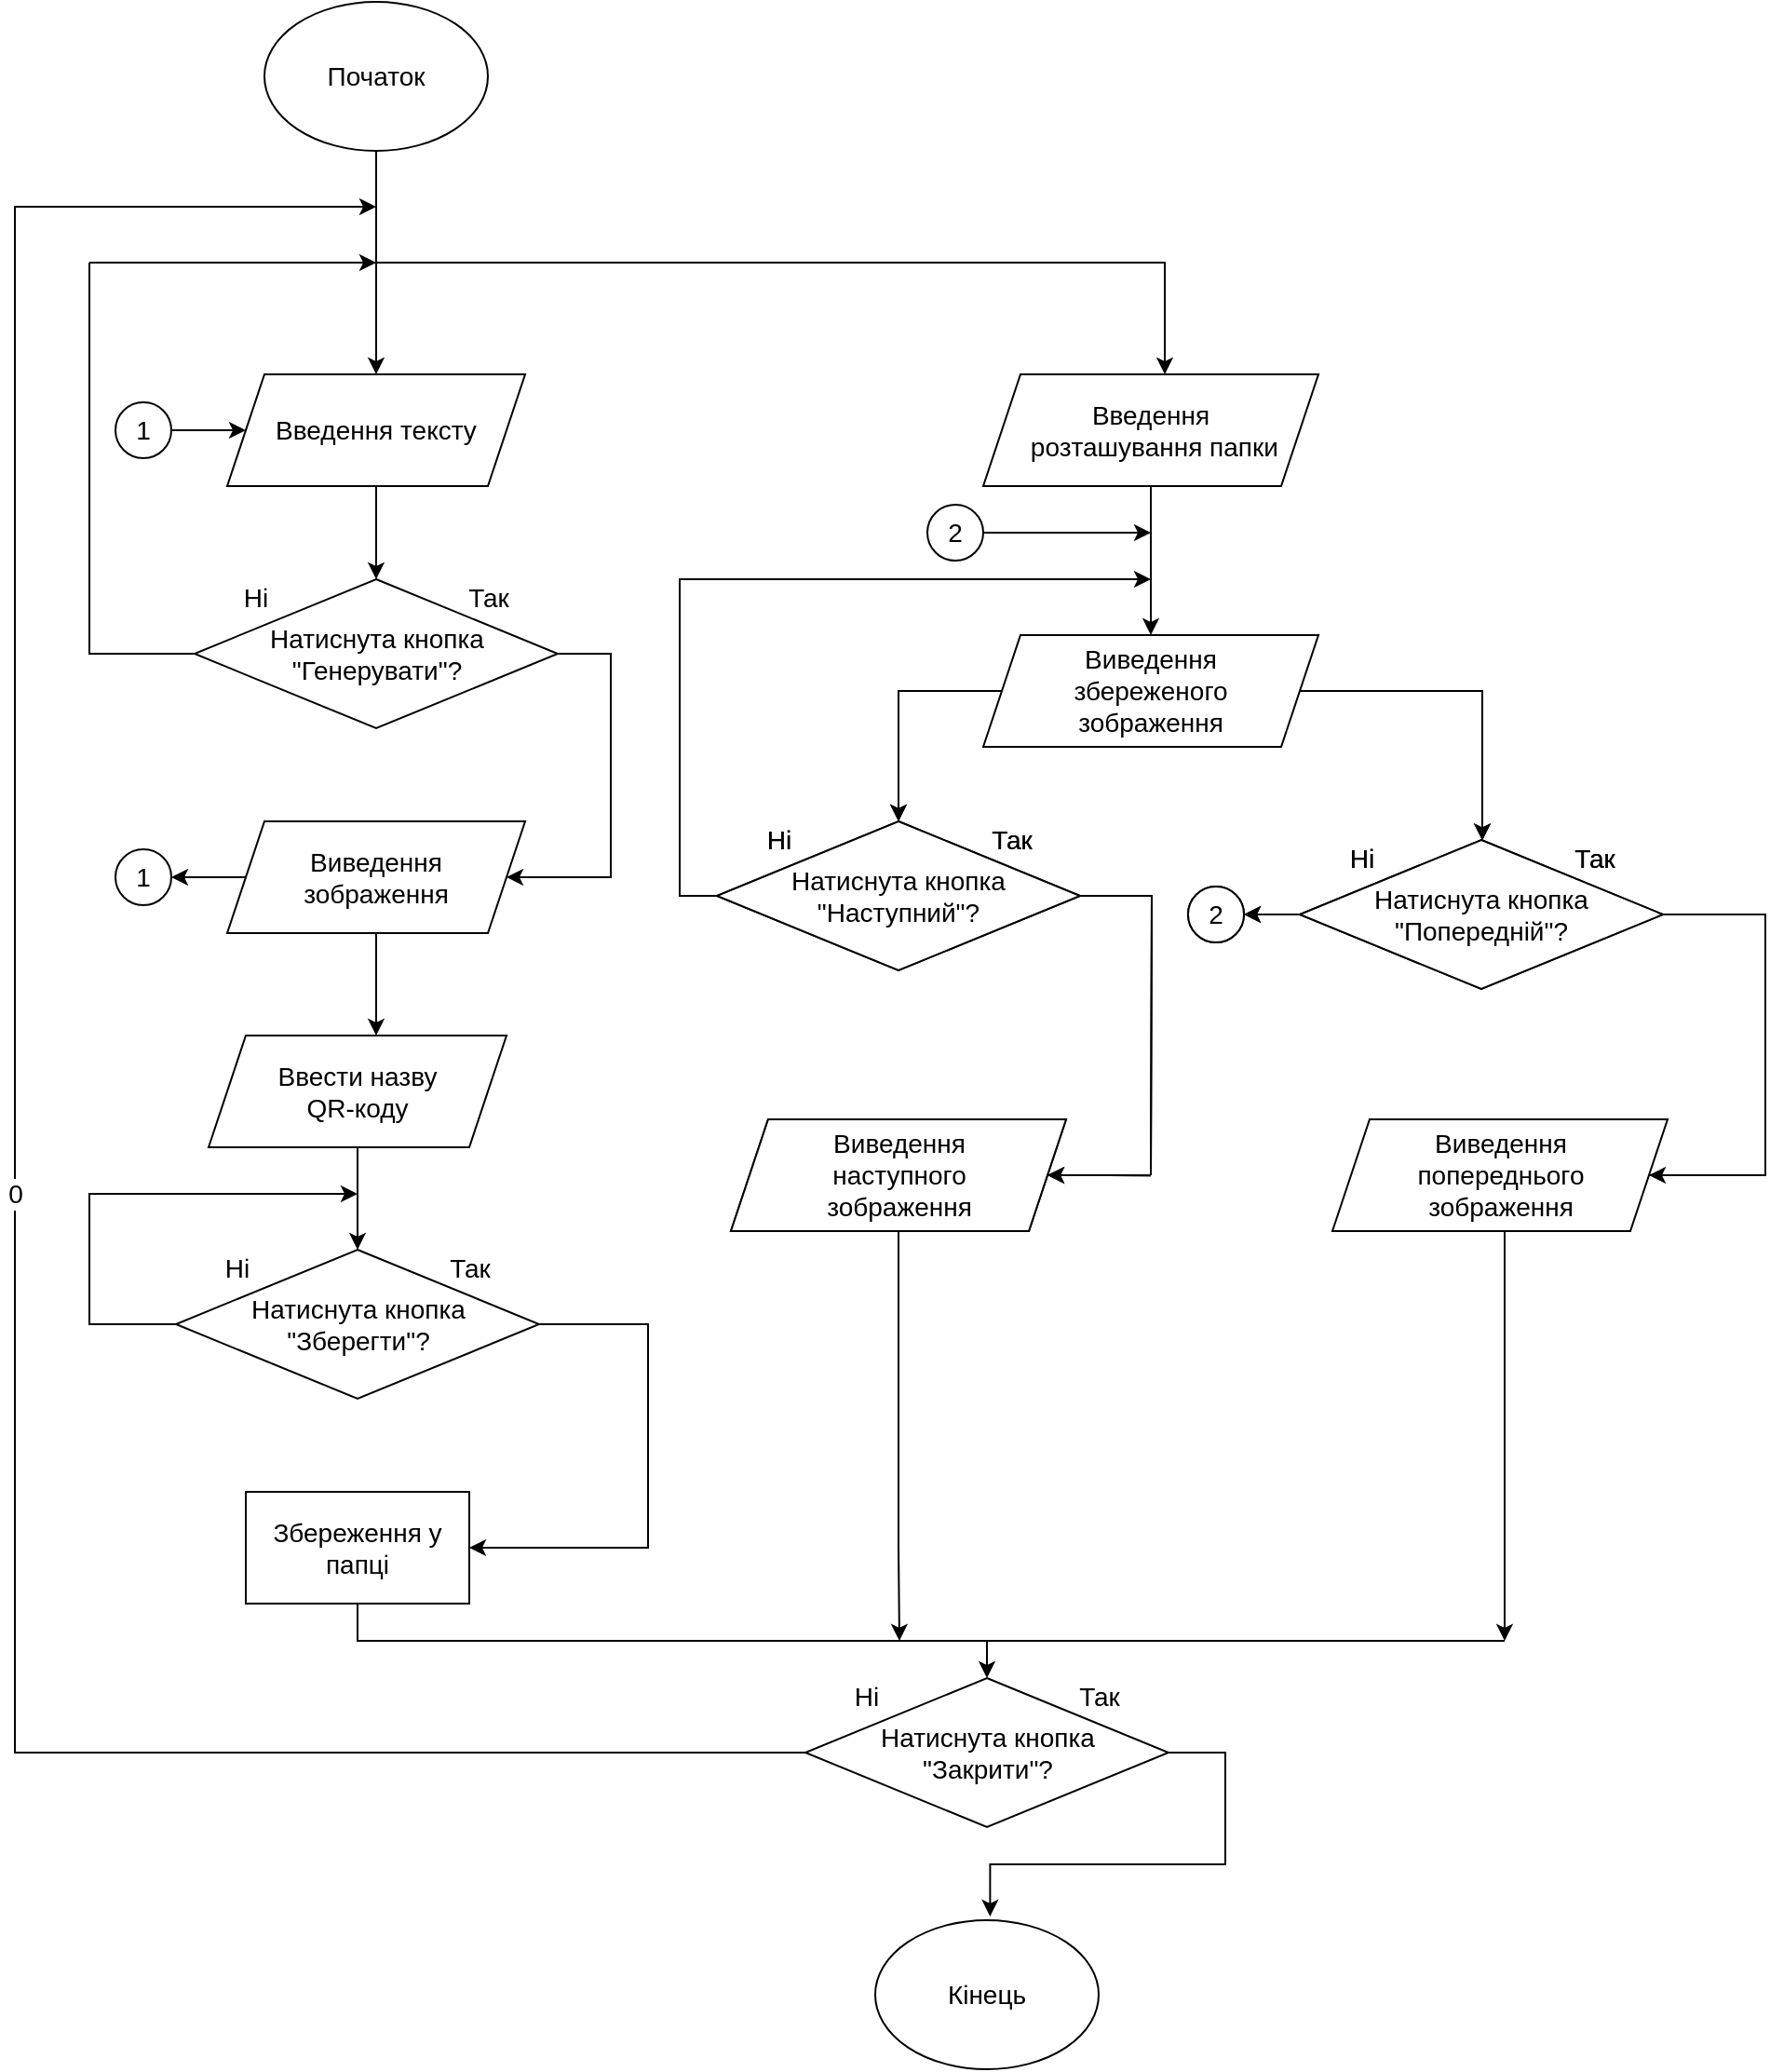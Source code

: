 <mxfile version="15.8.6" type="github"><diagram id="hU1Zv7-Bz2MTQpzP4Ex5" name="Page-1"><mxGraphModel dx="1038" dy="536" grid="1" gridSize="10" guides="1" tooltips="1" connect="1" arrows="1" fold="1" page="1" pageScale="1" pageWidth="827" pageHeight="1169" math="0" shadow="0"><root><mxCell id="0"/><mxCell id="1" parent="0"/><mxCell id="Akjq83SQpNdJjL44vHVt-81" style="edgeStyle=orthogonalEdgeStyle;rounded=0;orthogonalLoop=1;jettySize=auto;html=1;entryX=0.5;entryY=0;entryDx=0;entryDy=0;fontSize=14;startArrow=none;startFill=0;endArrow=classic;endFill=1;" edge="1" parent="1" source="Akjq83SQpNdJjL44vHVt-1" target="Akjq83SQpNdJjL44vHVt-2"><mxGeometry relative="1" as="geometry"/></mxCell><mxCell id="Akjq83SQpNdJjL44vHVt-1" value="&lt;font style=&quot;font-size: 14px&quot;&gt;Початок&lt;/font&gt;" style="ellipse;whiteSpace=wrap;html=1;" vertex="1" parent="1"><mxGeometry x="214" y="40" width="120" height="80" as="geometry"/></mxCell><mxCell id="Akjq83SQpNdJjL44vHVt-9" value="" style="edgeStyle=orthogonalEdgeStyle;rounded=0;orthogonalLoop=1;jettySize=auto;html=1;fontSize=14;" edge="1" parent="1" source="Akjq83SQpNdJjL44vHVt-2" target="Akjq83SQpNdJjL44vHVt-6"><mxGeometry relative="1" as="geometry"/></mxCell><mxCell id="Akjq83SQpNdJjL44vHVt-2" value="Введення тексту" style="shape=parallelogram;perimeter=parallelogramPerimeter;whiteSpace=wrap;html=1;fixedSize=1;fontSize=14;" vertex="1" parent="1"><mxGeometry x="194" y="240" width="160" height="60" as="geometry"/></mxCell><mxCell id="Akjq83SQpNdJjL44vHVt-29" style="edgeStyle=orthogonalEdgeStyle;rounded=0;orthogonalLoop=1;jettySize=auto;html=1;fontSize=14;startArrow=none;startFill=0;endArrow=none;endFill=0;" edge="1" parent="1" source="Akjq83SQpNdJjL44vHVt-6"><mxGeometry relative="1" as="geometry"><mxPoint x="394" y="390" as="targetPoint"/></mxGeometry></mxCell><mxCell id="Akjq83SQpNdJjL44vHVt-30" style="edgeStyle=orthogonalEdgeStyle;rounded=0;orthogonalLoop=1;jettySize=auto;html=1;exitX=0;exitY=0.5;exitDx=0;exitDy=0;fontSize=14;startArrow=none;startFill=0;endArrow=none;endFill=0;" edge="1" parent="1" source="Akjq83SQpNdJjL44vHVt-6"><mxGeometry relative="1" as="geometry"><mxPoint x="120" y="180" as="targetPoint"/><Array as="points"><mxPoint x="120" y="390"/><mxPoint x="120" y="180"/></Array></mxGeometry></mxCell><mxCell id="Akjq83SQpNdJjL44vHVt-6" value="&lt;div&gt;Натиснута кнопка &lt;br&gt;&lt;/div&gt;&lt;div&gt;&quot;Генерувати&quot;?&lt;/div&gt;" style="rhombus;whiteSpace=wrap;html=1;fontSize=14;" vertex="1" parent="1"><mxGeometry x="176.5" y="350" width="195" height="80" as="geometry"/></mxCell><mxCell id="Akjq83SQpNdJjL44vHVt-7" value="Так" style="text;html=1;align=center;verticalAlign=middle;resizable=0;points=[];autosize=1;strokeColor=none;fillColor=none;fontSize=14;" vertex="1" parent="1"><mxGeometry x="314" y="350" width="40" height="20" as="geometry"/></mxCell><mxCell id="Akjq83SQpNdJjL44vHVt-8" value="Ні" style="text;html=1;align=center;verticalAlign=middle;resizable=0;points=[];autosize=1;strokeColor=none;fillColor=none;fontSize=14;" vertex="1" parent="1"><mxGeometry x="194" y="350" width="30" height="20" as="geometry"/></mxCell><mxCell id="Akjq83SQpNdJjL44vHVt-40" value="" style="edgeStyle=orthogonalEdgeStyle;rounded=0;orthogonalLoop=1;jettySize=auto;html=1;fontSize=14;startArrow=none;startFill=0;endArrow=classic;endFill=1;" edge="1" parent="1" source="Akjq83SQpNdJjL44vHVt-18" target="Akjq83SQpNdJjL44vHVt-2"><mxGeometry relative="1" as="geometry"/></mxCell><mxCell id="Akjq83SQpNdJjL44vHVt-18" value="1" style="ellipse;whiteSpace=wrap;html=1;aspect=fixed;fontSize=14;" vertex="1" parent="1"><mxGeometry x="134" y="255" width="30" height="30" as="geometry"/></mxCell><mxCell id="Akjq83SQpNdJjL44vHVt-31" value="" style="edgeStyle=orthogonalEdgeStyle;rounded=0;orthogonalLoop=1;jettySize=auto;html=1;fontSize=14;startArrow=none;startFill=0;endArrow=classic;endFill=1;" edge="1" parent="1"><mxGeometry relative="1" as="geometry"><mxPoint x="120" y="180" as="sourcePoint"/><mxPoint x="274" y="180" as="targetPoint"/><Array as="points"><mxPoint x="274" y="180"/></Array></mxGeometry></mxCell><mxCell id="Akjq83SQpNdJjL44vHVt-28" style="rounded=0;orthogonalLoop=1;jettySize=auto;html=1;fontSize=14;startArrow=classic;startFill=1;endArrow=none;endFill=0;edgeStyle=orthogonalEdgeStyle;" edge="1" parent="1" source="Akjq83SQpNdJjL44vHVt-24"><mxGeometry relative="1" as="geometry"><mxPoint x="394" y="390" as="targetPoint"/><Array as="points"><mxPoint x="400" y="510"/><mxPoint x="400" y="390"/></Array></mxGeometry></mxCell><mxCell id="Akjq83SQpNdJjL44vHVt-34" value="" style="edgeStyle=orthogonalEdgeStyle;rounded=0;orthogonalLoop=1;jettySize=auto;html=1;fontSize=14;startArrow=none;startFill=0;endArrow=classic;endFill=1;" edge="1" parent="1" source="Akjq83SQpNdJjL44vHVt-24"><mxGeometry relative="1" as="geometry"><mxPoint x="274" y="595.0" as="targetPoint"/></mxGeometry></mxCell><mxCell id="Akjq83SQpNdJjL44vHVt-44" value="" style="edgeStyle=orthogonalEdgeStyle;rounded=0;orthogonalLoop=1;jettySize=auto;html=1;fontSize=14;startArrow=none;startFill=0;endArrow=classic;endFill=1;" edge="1" parent="1" source="Akjq83SQpNdJjL44vHVt-24" target="Akjq83SQpNdJjL44vHVt-43"><mxGeometry relative="1" as="geometry"/></mxCell><mxCell id="Akjq83SQpNdJjL44vHVt-24" value="&lt;div&gt;Виведення &lt;br&gt;&lt;/div&gt;&lt;div&gt;зображення&lt;/div&gt;" style="shape=parallelogram;perimeter=parallelogramPerimeter;whiteSpace=wrap;html=1;fixedSize=1;fontSize=14;" vertex="1" parent="1"><mxGeometry x="194" y="480" width="160" height="60" as="geometry"/></mxCell><mxCell id="Akjq83SQpNdJjL44vHVt-48" value="" style="edgeStyle=orthogonalEdgeStyle;rounded=0;orthogonalLoop=1;jettySize=auto;html=1;fontSize=14;startArrow=none;startFill=0;endArrow=classic;endFill=1;" edge="1" parent="1" source="Akjq83SQpNdJjL44vHVt-37" target="Akjq83SQpNdJjL44vHVt-45"><mxGeometry relative="1" as="geometry"/></mxCell><mxCell id="Akjq83SQpNdJjL44vHVt-37" value="&lt;div&gt;Ввести назву &lt;br&gt;&lt;/div&gt;&lt;div&gt;QR-коду&lt;/div&gt;" style="shape=parallelogram;perimeter=parallelogramPerimeter;whiteSpace=wrap;html=1;fixedSize=1;fontSize=14;" vertex="1" parent="1"><mxGeometry x="184" y="595" width="160" height="60" as="geometry"/></mxCell><mxCell id="Akjq83SQpNdJjL44vHVt-43" value="1" style="ellipse;whiteSpace=wrap;html=1;aspect=fixed;fontSize=14;" vertex="1" parent="1"><mxGeometry x="134" y="495" width="30" height="30" as="geometry"/></mxCell><mxCell id="Akjq83SQpNdJjL44vHVt-49" style="edgeStyle=orthogonalEdgeStyle;rounded=0;orthogonalLoop=1;jettySize=auto;html=1;exitX=0;exitY=0.5;exitDx=0;exitDy=0;fontSize=14;startArrow=none;startFill=0;endArrow=classic;endFill=1;" edge="1" parent="1" source="Akjq83SQpNdJjL44vHVt-45"><mxGeometry relative="1" as="geometry"><mxPoint x="264" y="680" as="targetPoint"/><Array as="points"><mxPoint x="120" y="750"/><mxPoint x="120" y="680"/></Array></mxGeometry></mxCell><mxCell id="Akjq83SQpNdJjL44vHVt-52" style="edgeStyle=orthogonalEdgeStyle;rounded=0;orthogonalLoop=1;jettySize=auto;html=1;fontSize=14;startArrow=none;startFill=0;endArrow=classic;endFill=1;entryX=1;entryY=0.5;entryDx=0;entryDy=0;exitX=1;exitY=0.5;exitDx=0;exitDy=0;" edge="1" parent="1" source="Akjq83SQpNdJjL44vHVt-45" target="Akjq83SQpNdJjL44vHVt-50"><mxGeometry relative="1" as="geometry"><mxPoint x="390" y="880" as="targetPoint"/><Array as="points"><mxPoint x="420" y="750"/><mxPoint x="420" y="870"/></Array></mxGeometry></mxCell><mxCell id="Akjq83SQpNdJjL44vHVt-45" value="&lt;div&gt;Натиснута кнопка &lt;br&gt;&lt;/div&gt;&lt;div&gt;&quot;Зберегти&quot;?&lt;/div&gt;" style="rhombus;whiteSpace=wrap;html=1;fontSize=14;" vertex="1" parent="1"><mxGeometry x="166.5" y="710" width="195" height="80" as="geometry"/></mxCell><mxCell id="Akjq83SQpNdJjL44vHVt-46" value="Так" style="text;html=1;align=center;verticalAlign=middle;resizable=0;points=[];autosize=1;strokeColor=none;fillColor=none;fontSize=14;" vertex="1" parent="1"><mxGeometry x="304" y="710" width="40" height="20" as="geometry"/></mxCell><mxCell id="Akjq83SQpNdJjL44vHVt-47" value="Ні" style="text;html=1;align=center;verticalAlign=middle;resizable=0;points=[];autosize=1;strokeColor=none;fillColor=none;fontSize=14;" vertex="1" parent="1"><mxGeometry x="184" y="710" width="30" height="20" as="geometry"/></mxCell><mxCell id="Akjq83SQpNdJjL44vHVt-130" style="edgeStyle=orthogonalEdgeStyle;rounded=0;orthogonalLoop=1;jettySize=auto;html=1;entryX=0.5;entryY=0;entryDx=0;entryDy=0;fontSize=14;startArrow=none;startFill=0;endArrow=classic;endFill=1;" edge="1" parent="1" source="Akjq83SQpNdJjL44vHVt-50" target="Akjq83SQpNdJjL44vHVt-124"><mxGeometry relative="1" as="geometry"><Array as="points"><mxPoint x="264" y="920"/><mxPoint x="602" y="920"/></Array></mxGeometry></mxCell><mxCell id="Akjq83SQpNdJjL44vHVt-50" value="Збереження у папці" style="rounded=0;whiteSpace=wrap;html=1;fontSize=14;" vertex="1" parent="1"><mxGeometry x="204" y="840" width="120" height="60" as="geometry"/></mxCell><mxCell id="Akjq83SQpNdJjL44vHVt-57" style="edgeStyle=orthogonalEdgeStyle;rounded=0;orthogonalLoop=1;jettySize=auto;html=1;fontSize=14;startArrow=classic;startFill=1;endArrow=none;endFill=0;" edge="1" parent="1"><mxGeometry relative="1" as="geometry"><mxPoint x="260" y="180" as="targetPoint"/><mxPoint x="697.5" y="240" as="sourcePoint"/><Array as="points"><mxPoint x="697.5" y="180"/></Array></mxGeometry></mxCell><mxCell id="Akjq83SQpNdJjL44vHVt-59" value="" style="edgeStyle=orthogonalEdgeStyle;rounded=0;orthogonalLoop=1;jettySize=auto;html=1;fontSize=14;startArrow=none;startFill=0;endArrow=classic;endFill=1;" edge="1" parent="1" source="Akjq83SQpNdJjL44vHVt-54" target="Akjq83SQpNdJjL44vHVt-58"><mxGeometry relative="1" as="geometry"><Array as="points"><mxPoint x="690" y="340"/><mxPoint x="690" y="340"/></Array></mxGeometry></mxCell><mxCell id="Akjq83SQpNdJjL44vHVt-54" value="Введення&lt;br&gt;&amp;nbsp;розташування папки" style="shape=parallelogram;perimeter=parallelogramPerimeter;whiteSpace=wrap;html=1;fixedSize=1;fontSize=14;" vertex="1" parent="1"><mxGeometry x="600" y="240" width="180" height="60" as="geometry"/></mxCell><mxCell id="Akjq83SQpNdJjL44vHVt-65" style="edgeStyle=orthogonalEdgeStyle;rounded=0;orthogonalLoop=1;jettySize=auto;html=1;exitX=0;exitY=0.5;exitDx=0;exitDy=0;entryX=0.5;entryY=0;entryDx=0;entryDy=0;fontSize=14;startArrow=none;startFill=0;endArrow=classic;endFill=1;" edge="1" parent="1" source="Akjq83SQpNdJjL44vHVt-58" target="Akjq83SQpNdJjL44vHVt-61"><mxGeometry relative="1" as="geometry"><Array as="points"><mxPoint x="555" y="410"/></Array></mxGeometry></mxCell><mxCell id="Akjq83SQpNdJjL44vHVt-74" style="edgeStyle=orthogonalEdgeStyle;rounded=0;orthogonalLoop=1;jettySize=auto;html=1;exitX=1;exitY=0.5;exitDx=0;exitDy=0;fontSize=14;startArrow=none;startFill=0;endArrow=classic;endFill=1;" edge="1" parent="1" source="Akjq83SQpNdJjL44vHVt-58"><mxGeometry relative="1" as="geometry"><mxPoint x="868" y="490.205" as="targetPoint"/><mxPoint x="800" y="410" as="sourcePoint"/><Array as="points"><mxPoint x="868" y="410"/></Array></mxGeometry></mxCell><mxCell id="Akjq83SQpNdJjL44vHVt-58" value="Виведення &lt;br&gt;збереженого&lt;br&gt;зображення" style="shape=parallelogram;perimeter=parallelogramPerimeter;whiteSpace=wrap;html=1;fixedSize=1;fontSize=14;" vertex="1" parent="1"><mxGeometry x="600" y="380" width="180" height="60" as="geometry"/></mxCell><mxCell id="Akjq83SQpNdJjL44vHVt-69" style="edgeStyle=orthogonalEdgeStyle;rounded=0;orthogonalLoop=1;jettySize=auto;html=1;exitX=0;exitY=0.5;exitDx=0;exitDy=0;fontSize=14;startArrow=none;startFill=0;endArrow=classic;endFill=1;" edge="1" parent="1" source="Akjq83SQpNdJjL44vHVt-61"><mxGeometry relative="1" as="geometry"><mxPoint x="690" y="350" as="targetPoint"/><Array as="points"><mxPoint x="437" y="520"/><mxPoint x="437" y="350"/></Array></mxGeometry></mxCell><mxCell id="Akjq83SQpNdJjL44vHVt-90" style="edgeStyle=orthogonalEdgeStyle;rounded=0;orthogonalLoop=1;jettySize=auto;html=1;fontSize=14;startArrow=none;startFill=0;endArrow=none;endFill=0;" edge="1" parent="1" source="Akjq83SQpNdJjL44vHVt-61"><mxGeometry relative="1" as="geometry"><mxPoint x="690" y="670" as="targetPoint"/></mxGeometry></mxCell><mxCell id="Akjq83SQpNdJjL44vHVt-61" value="&lt;div&gt;Натиснута кнопка &lt;br&gt;&lt;/div&gt;&lt;div&gt;&quot;Наступний&quot;?&lt;/div&gt;" style="rhombus;whiteSpace=wrap;html=1;fontSize=14;" vertex="1" parent="1"><mxGeometry x="457" y="480" width="195" height="80" as="geometry"/></mxCell><mxCell id="Akjq83SQpNdJjL44vHVt-62" value="Так" style="text;html=1;align=center;verticalAlign=middle;resizable=0;points=[];autosize=1;strokeColor=none;fillColor=none;fontSize=14;" vertex="1" parent="1"><mxGeometry x="594.5" y="480" width="40" height="20" as="geometry"/></mxCell><mxCell id="Akjq83SQpNdJjL44vHVt-63" value="Ні" style="text;html=1;align=center;verticalAlign=middle;resizable=0;points=[];autosize=1;strokeColor=none;fillColor=none;fontSize=14;" vertex="1" parent="1"><mxGeometry x="474.5" y="480" width="30" height="20" as="geometry"/></mxCell><mxCell id="Akjq83SQpNdJjL44vHVt-89" style="edgeStyle=orthogonalEdgeStyle;rounded=0;orthogonalLoop=1;jettySize=auto;html=1;exitX=1;exitY=0.5;exitDx=0;exitDy=0;fontSize=14;startArrow=classic;startFill=1;endArrow=none;endFill=0;" edge="1" parent="1" source="Akjq83SQpNdJjL44vHVt-82"><mxGeometry relative="1" as="geometry"><mxPoint x="690" y="670.143" as="targetPoint"/></mxGeometry></mxCell><mxCell id="Akjq83SQpNdJjL44vHVt-82" value="&lt;div&gt;Виведення&lt;/div&gt;&lt;div&gt; наступного&lt;/div&gt;зображення" style="shape=parallelogram;perimeter=parallelogramPerimeter;whiteSpace=wrap;html=1;fixedSize=1;fontSize=14;" vertex="1" parent="1"><mxGeometry x="464.5" y="640" width="180" height="60" as="geometry"/></mxCell><mxCell id="Akjq83SQpNdJjL44vHVt-86" style="edgeStyle=orthogonalEdgeStyle;rounded=0;orthogonalLoop=1;jettySize=auto;html=1;exitX=1;exitY=0.5;exitDx=0;exitDy=0;fontSize=14;startArrow=classic;startFill=1;endArrow=none;endFill=0;" edge="1" parent="1"><mxGeometry relative="1" as="geometry"><mxPoint x="970" y="670" as="targetPoint"/><mxPoint x="917.5" y="670" as="sourcePoint"/></mxGeometry></mxCell><mxCell id="Akjq83SQpNdJjL44vHVt-101" value="" style="edgeStyle=orthogonalEdgeStyle;rounded=0;orthogonalLoop=1;jettySize=auto;html=1;fontSize=14;startArrow=none;startFill=0;endArrow=classic;endFill=1;" edge="1" parent="1" source="Akjq83SQpNdJjL44vHVt-95" target="Akjq83SQpNdJjL44vHVt-100"><mxGeometry relative="1" as="geometry"/></mxCell><mxCell id="Akjq83SQpNdJjL44vHVt-95" value="&lt;div&gt;Натиснута кнопка &lt;br&gt;&lt;/div&gt;&lt;div&gt;&quot;Попередній&quot;?&lt;/div&gt;" style="rhombus;whiteSpace=wrap;html=1;fontSize=14;" vertex="1" parent="1"><mxGeometry x="770" y="490" width="195" height="80" as="geometry"/></mxCell><mxCell id="Akjq83SQpNdJjL44vHVt-96" value="Так" style="text;html=1;align=center;verticalAlign=middle;resizable=0;points=[];autosize=1;strokeColor=none;fillColor=none;fontSize=14;" vertex="1" parent="1"><mxGeometry x="907.5" y="490" width="40" height="20" as="geometry"/></mxCell><mxCell id="Akjq83SQpNdJjL44vHVt-97" value="Ні" style="text;html=1;align=center;verticalAlign=middle;resizable=0;points=[];autosize=1;strokeColor=none;fillColor=none;fontSize=14;" vertex="1" parent="1"><mxGeometry x="787.5" y="490" width="30" height="20" as="geometry"/></mxCell><mxCell id="Akjq83SQpNdJjL44vHVt-98" style="edgeStyle=orthogonalEdgeStyle;rounded=0;orthogonalLoop=1;jettySize=auto;html=1;exitX=1;exitY=0.5;exitDx=0;exitDy=0;fontSize=14;startArrow=classic;startFill=1;endArrow=none;endFill=0;" edge="1" parent="1"><mxGeometry relative="1" as="geometry"><mxPoint x="1000" y="670" as="targetPoint"/><mxPoint x="947.5" y="670" as="sourcePoint"/></mxGeometry></mxCell><mxCell id="Akjq83SQpNdJjL44vHVt-100" value="2" style="ellipse;whiteSpace=wrap;html=1;aspect=fixed;fontSize=14;" vertex="1" parent="1"><mxGeometry x="710" y="515" width="30" height="30" as="geometry"/></mxCell><mxCell id="Akjq83SQpNdJjL44vHVt-106" style="edgeStyle=orthogonalEdgeStyle;rounded=0;orthogonalLoop=1;jettySize=auto;html=1;exitX=1;exitY=0.5;exitDx=0;exitDy=0;fontSize=14;startArrow=none;startFill=0;endArrow=classic;endFill=1;" edge="1" parent="1" source="Akjq83SQpNdJjL44vHVt-102"><mxGeometry relative="1" as="geometry"><mxPoint x="690" y="325" as="targetPoint"/></mxGeometry></mxCell><mxCell id="Akjq83SQpNdJjL44vHVt-102" value="2" style="ellipse;whiteSpace=wrap;html=1;aspect=fixed;fontSize=14;" vertex="1" parent="1"><mxGeometry x="570" y="310" width="30" height="30" as="geometry"/></mxCell><mxCell id="Akjq83SQpNdJjL44vHVt-107" style="edgeStyle=orthogonalEdgeStyle;rounded=0;orthogonalLoop=1;jettySize=auto;html=1;exitX=0;exitY=0.5;exitDx=0;exitDy=0;entryX=0.5;entryY=0;entryDx=0;entryDy=0;fontSize=14;startArrow=none;startFill=0;endArrow=classic;endFill=1;" edge="1" target="Akjq83SQpNdJjL44vHVt-110" parent="1"><mxGeometry relative="1" as="geometry"><mxPoint x="610" y="410" as="sourcePoint"/><Array as="points"><mxPoint x="555" y="410"/></Array></mxGeometry></mxCell><mxCell id="Akjq83SQpNdJjL44vHVt-108" style="edgeStyle=orthogonalEdgeStyle;rounded=0;orthogonalLoop=1;jettySize=auto;html=1;exitX=1;exitY=0.5;exitDx=0;exitDy=0;fontSize=14;startArrow=none;startFill=0;endArrow=classic;endFill=1;" edge="1" parent="1"><mxGeometry relative="1" as="geometry"><mxPoint x="868" y="490.205" as="targetPoint"/><mxPoint x="770" y="410" as="sourcePoint"/><Array as="points"><mxPoint x="868" y="410"/></Array></mxGeometry></mxCell><mxCell id="Akjq83SQpNdJjL44vHVt-109" style="edgeStyle=orthogonalEdgeStyle;rounded=0;orthogonalLoop=1;jettySize=auto;html=1;fontSize=14;startArrow=none;startFill=0;endArrow=none;endFill=0;" edge="1" source="Akjq83SQpNdJjL44vHVt-110" parent="1"><mxGeometry relative="1" as="geometry"><mxPoint x="690" y="670" as="targetPoint"/></mxGeometry></mxCell><mxCell id="Akjq83SQpNdJjL44vHVt-110" value="&lt;div&gt;Натиснута кнопка &lt;br&gt;&lt;/div&gt;&lt;div&gt;&quot;Наступний&quot;?&lt;/div&gt;" style="rhombus;whiteSpace=wrap;html=1;fontSize=14;" vertex="1" parent="1"><mxGeometry x="457" y="480" width="195" height="80" as="geometry"/></mxCell><mxCell id="Akjq83SQpNdJjL44vHVt-111" value="Так" style="text;html=1;align=center;verticalAlign=middle;resizable=0;points=[];autosize=1;strokeColor=none;fillColor=none;fontSize=14;" vertex="1" parent="1"><mxGeometry x="594.5" y="480" width="40" height="20" as="geometry"/></mxCell><mxCell id="Akjq83SQpNdJjL44vHVt-112" value="Ні" style="text;html=1;align=center;verticalAlign=middle;resizable=0;points=[];autosize=1;strokeColor=none;fillColor=none;fontSize=14;" vertex="1" parent="1"><mxGeometry x="474.5" y="480" width="30" height="20" as="geometry"/></mxCell><mxCell id="Akjq83SQpNdJjL44vHVt-113" style="edgeStyle=orthogonalEdgeStyle;rounded=0;orthogonalLoop=1;jettySize=auto;html=1;exitX=1;exitY=0.5;exitDx=0;exitDy=0;fontSize=14;startArrow=classic;startFill=1;endArrow=none;endFill=0;" edge="1" source="Akjq83SQpNdJjL44vHVt-114" parent="1"><mxGeometry relative="1" as="geometry"><mxPoint x="690" y="670.143" as="targetPoint"/></mxGeometry></mxCell><mxCell id="Akjq83SQpNdJjL44vHVt-131" style="edgeStyle=orthogonalEdgeStyle;rounded=0;orthogonalLoop=1;jettySize=auto;html=1;exitX=0.5;exitY=1;exitDx=0;exitDy=0;fontSize=14;startArrow=none;startFill=0;endArrow=classic;endFill=1;" edge="1" parent="1" source="Akjq83SQpNdJjL44vHVt-114"><mxGeometry relative="1" as="geometry"><mxPoint x="555" y="920" as="targetPoint"/><Array as="points"><mxPoint x="555" y="870"/><mxPoint x="555" y="870"/><mxPoint x="555" y="920"/></Array></mxGeometry></mxCell><mxCell id="Akjq83SQpNdJjL44vHVt-114" value="&lt;div&gt;Виведення&lt;/div&gt;&lt;div&gt; наступного&lt;/div&gt;зображення" style="shape=parallelogram;perimeter=parallelogramPerimeter;whiteSpace=wrap;html=1;fixedSize=1;fontSize=14;" vertex="1" parent="1"><mxGeometry x="464.5" y="640" width="180" height="60" as="geometry"/></mxCell><mxCell id="Akjq83SQpNdJjL44vHVt-115" style="edgeStyle=orthogonalEdgeStyle;rounded=0;orthogonalLoop=1;jettySize=auto;html=1;exitX=1;exitY=0.5;exitDx=0;exitDy=0;fontSize=14;startArrow=classic;startFill=1;endArrow=none;endFill=0;" edge="1" parent="1"><mxGeometry relative="1" as="geometry"><mxPoint x="970" y="670" as="targetPoint"/><mxPoint x="917.5" y="670" as="sourcePoint"/></mxGeometry></mxCell><mxCell id="Akjq83SQpNdJjL44vHVt-116" style="edgeStyle=orthogonalEdgeStyle;rounded=0;orthogonalLoop=1;jettySize=auto;html=1;fontSize=14;startArrow=none;startFill=0;endArrow=none;endFill=0;" edge="1" source="Akjq83SQpNdJjL44vHVt-118" parent="1"><mxGeometry relative="1" as="geometry"><mxPoint x="1000" y="670" as="targetPoint"/><Array as="points"><mxPoint x="1020" y="530"/><mxPoint x="1020" y="670"/></Array></mxGeometry></mxCell><mxCell id="Akjq83SQpNdJjL44vHVt-117" value="" style="edgeStyle=orthogonalEdgeStyle;rounded=0;orthogonalLoop=1;jettySize=auto;html=1;fontSize=14;startArrow=none;startFill=0;endArrow=classic;endFill=1;" edge="1" source="Akjq83SQpNdJjL44vHVt-118" target="Akjq83SQpNdJjL44vHVt-123" parent="1"><mxGeometry relative="1" as="geometry"/></mxCell><mxCell id="Akjq83SQpNdJjL44vHVt-118" value="&lt;div&gt;Натиснута кнопка &lt;br&gt;&lt;/div&gt;&lt;div&gt;&quot;Попередній&quot;?&lt;/div&gt;" style="rhombus;whiteSpace=wrap;html=1;fontSize=14;" vertex="1" parent="1"><mxGeometry x="770" y="490" width="195" height="80" as="geometry"/></mxCell><mxCell id="Akjq83SQpNdJjL44vHVt-119" value="Так" style="text;html=1;align=center;verticalAlign=middle;resizable=0;points=[];autosize=1;strokeColor=none;fillColor=none;fontSize=14;" vertex="1" parent="1"><mxGeometry x="907.5" y="490" width="40" height="20" as="geometry"/></mxCell><mxCell id="Akjq83SQpNdJjL44vHVt-120" value="Ні" style="text;html=1;align=center;verticalAlign=middle;resizable=0;points=[];autosize=1;strokeColor=none;fillColor=none;fontSize=14;" vertex="1" parent="1"><mxGeometry x="787.5" y="490" width="30" height="20" as="geometry"/></mxCell><mxCell id="Akjq83SQpNdJjL44vHVt-121" style="edgeStyle=orthogonalEdgeStyle;rounded=0;orthogonalLoop=1;jettySize=auto;html=1;exitX=1;exitY=0.5;exitDx=0;exitDy=0;fontSize=14;startArrow=classic;startFill=1;endArrow=none;endFill=0;" edge="1" source="Akjq83SQpNdJjL44vHVt-122" parent="1"><mxGeometry relative="1" as="geometry"><mxPoint x="1000" y="670" as="targetPoint"/></mxGeometry></mxCell><mxCell id="Akjq83SQpNdJjL44vHVt-122" value="&lt;div&gt;Виведення&lt;/div&gt;&lt;div&gt; попереднього&lt;/div&gt;зображення" style="shape=parallelogram;perimeter=parallelogramPerimeter;whiteSpace=wrap;html=1;fixedSize=1;fontSize=14;" vertex="1" parent="1"><mxGeometry x="787.5" y="640" width="180" height="60" as="geometry"/></mxCell><mxCell id="Akjq83SQpNdJjL44vHVt-123" value="2" style="ellipse;whiteSpace=wrap;html=1;aspect=fixed;fontSize=14;" vertex="1" parent="1"><mxGeometry x="710" y="515" width="30" height="30" as="geometry"/></mxCell><mxCell id="Akjq83SQpNdJjL44vHVt-128" value="0" style="edgeStyle=orthogonalEdgeStyle;rounded=0;orthogonalLoop=1;jettySize=auto;html=1;exitX=0;exitY=0.5;exitDx=0;exitDy=0;fontSize=14;startArrow=none;startFill=0;endArrow=classic;endFill=1;" edge="1" parent="1" source="Akjq83SQpNdJjL44vHVt-124"><mxGeometry relative="1" as="geometry"><mxPoint x="274" y="150" as="targetPoint"/><Array as="points"><mxPoint x="80" y="960"/><mxPoint x="80" y="150"/><mxPoint x="214" y="150"/></Array></mxGeometry></mxCell><mxCell id="Akjq83SQpNdJjL44vHVt-137" style="edgeStyle=orthogonalEdgeStyle;rounded=0;orthogonalLoop=1;jettySize=auto;html=1;fontSize=14;startArrow=none;startFill=0;endArrow=classic;endFill=1;entryX=0.514;entryY=-0.025;entryDx=0;entryDy=0;entryPerimeter=0;" edge="1" parent="1" source="Akjq83SQpNdJjL44vHVt-124" target="Akjq83SQpNdJjL44vHVt-135"><mxGeometry relative="1" as="geometry"><mxPoint x="760" y="1040" as="targetPoint"/><Array as="points"><mxPoint x="730" y="980"/><mxPoint x="730" y="1040"/><mxPoint x="604" y="1040"/></Array></mxGeometry></mxCell><mxCell id="Akjq83SQpNdJjL44vHVt-124" value="&lt;div&gt;Натиснута кнопка &lt;br&gt;&lt;/div&gt;&lt;div&gt;&quot;Закрити&quot;?&lt;/div&gt;" style="rhombus;whiteSpace=wrap;html=1;fontSize=14;" vertex="1" parent="1"><mxGeometry x="504.5" y="940" width="195" height="80" as="geometry"/></mxCell><mxCell id="Akjq83SQpNdJjL44vHVt-125" value="Так" style="text;html=1;align=center;verticalAlign=middle;resizable=0;points=[];autosize=1;strokeColor=none;fillColor=none;fontSize=14;" vertex="1" parent="1"><mxGeometry x="642" y="940" width="40" height="20" as="geometry"/></mxCell><mxCell id="Akjq83SQpNdJjL44vHVt-126" value="Ні" style="text;html=1;align=center;verticalAlign=middle;resizable=0;points=[];autosize=1;strokeColor=none;fillColor=none;fontSize=14;" vertex="1" parent="1"><mxGeometry x="522" y="940" width="30" height="20" as="geometry"/></mxCell><mxCell id="Akjq83SQpNdJjL44vHVt-135" value="Кінець" style="ellipse;whiteSpace=wrap;html=1;fontSize=14;" vertex="1" parent="1"><mxGeometry x="542" y="1070" width="120" height="80" as="geometry"/></mxCell><mxCell id="Akjq83SQpNdJjL44vHVt-143" style="edgeStyle=orthogonalEdgeStyle;rounded=0;orthogonalLoop=1;jettySize=auto;html=1;entryX=0.5;entryY=1;entryDx=0;entryDy=0;fontSize=14;startArrow=classic;startFill=1;endArrow=none;endFill=0;" edge="1" parent="1" target="Akjq83SQpNdJjL44vHVt-122"><mxGeometry relative="1" as="geometry"><mxPoint x="880" y="920" as="sourcePoint"/><Array as="points"><mxPoint x="880" y="700"/></Array></mxGeometry></mxCell><mxCell id="Akjq83SQpNdJjL44vHVt-144" style="edgeStyle=orthogonalEdgeStyle;rounded=0;orthogonalLoop=1;jettySize=auto;html=1;fontSize=14;startArrow=none;startFill=0;endArrow=none;endFill=0;" edge="1" parent="1"><mxGeometry relative="1" as="geometry"><mxPoint x="600" y="920" as="targetPoint"/><mxPoint x="880" y="920" as="sourcePoint"/></mxGeometry></mxCell></root></mxGraphModel></diagram></mxfile>